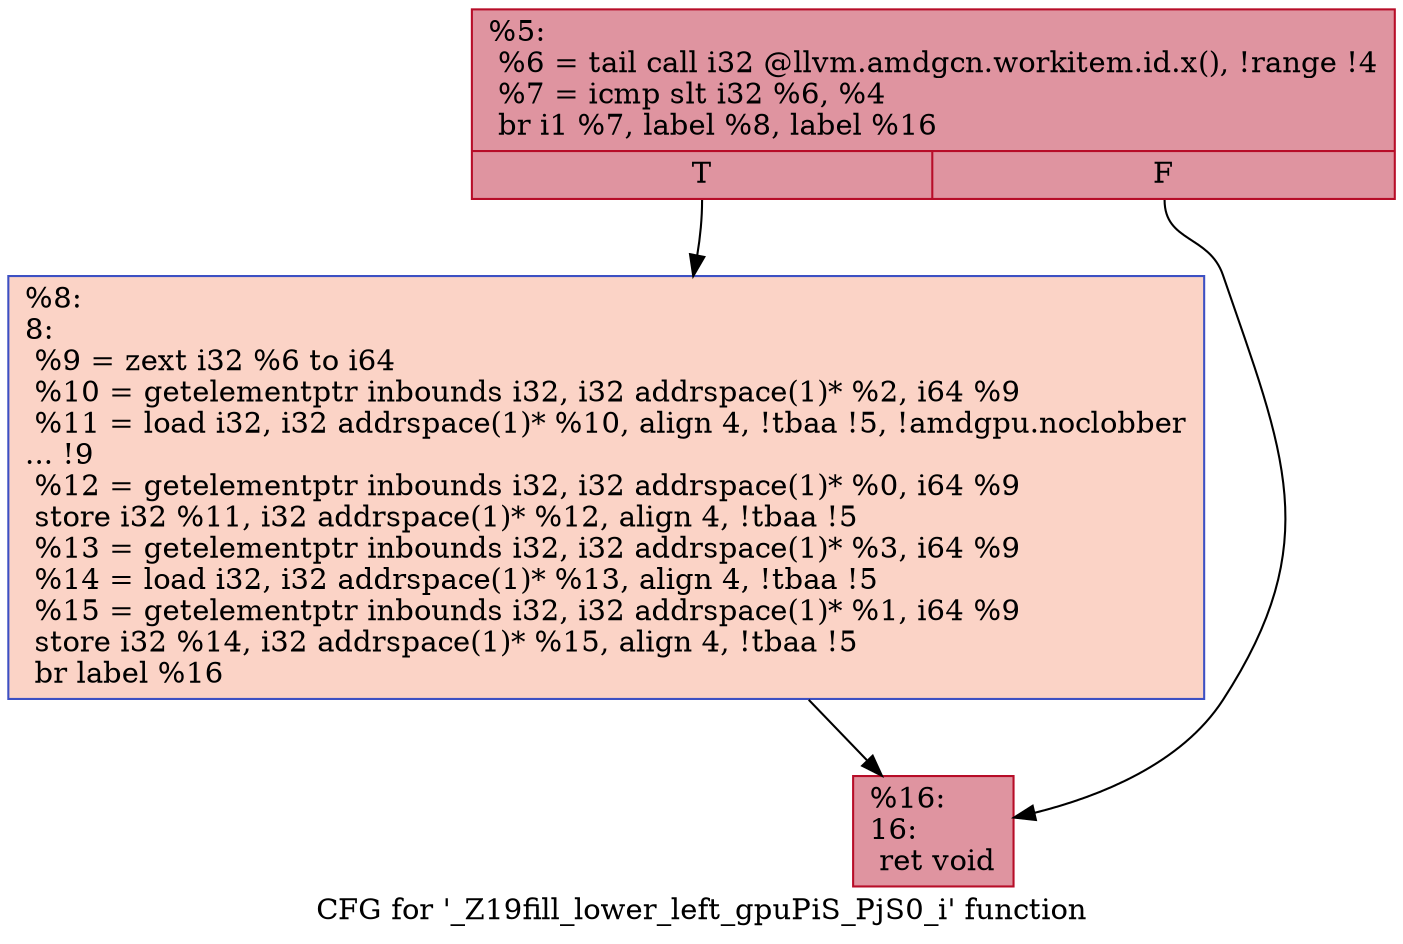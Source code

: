 digraph "CFG for '_Z19fill_lower_left_gpuPiS_PjS0_i' function" {
	label="CFG for '_Z19fill_lower_left_gpuPiS_PjS0_i' function";

	Node0x45adee0 [shape=record,color="#b70d28ff", style=filled, fillcolor="#b70d2870",label="{%5:\l  %6 = tail call i32 @llvm.amdgcn.workitem.id.x(), !range !4\l  %7 = icmp slt i32 %6, %4\l  br i1 %7, label %8, label %16\l|{<s0>T|<s1>F}}"];
	Node0x45adee0:s0 -> Node0x45aed10;
	Node0x45adee0:s1 -> Node0x45aeda0;
	Node0x45aed10 [shape=record,color="#3d50c3ff", style=filled, fillcolor="#f59c7d70",label="{%8:\l8:                                                \l  %9 = zext i32 %6 to i64\l  %10 = getelementptr inbounds i32, i32 addrspace(1)* %2, i64 %9\l  %11 = load i32, i32 addrspace(1)* %10, align 4, !tbaa !5, !amdgpu.noclobber\l... !9\l  %12 = getelementptr inbounds i32, i32 addrspace(1)* %0, i64 %9\l  store i32 %11, i32 addrspace(1)* %12, align 4, !tbaa !5\l  %13 = getelementptr inbounds i32, i32 addrspace(1)* %3, i64 %9\l  %14 = load i32, i32 addrspace(1)* %13, align 4, !tbaa !5\l  %15 = getelementptr inbounds i32, i32 addrspace(1)* %1, i64 %9\l  store i32 %14, i32 addrspace(1)* %15, align 4, !tbaa !5\l  br label %16\l}"];
	Node0x45aed10 -> Node0x45aeda0;
	Node0x45aeda0 [shape=record,color="#b70d28ff", style=filled, fillcolor="#b70d2870",label="{%16:\l16:                                               \l  ret void\l}"];
}
